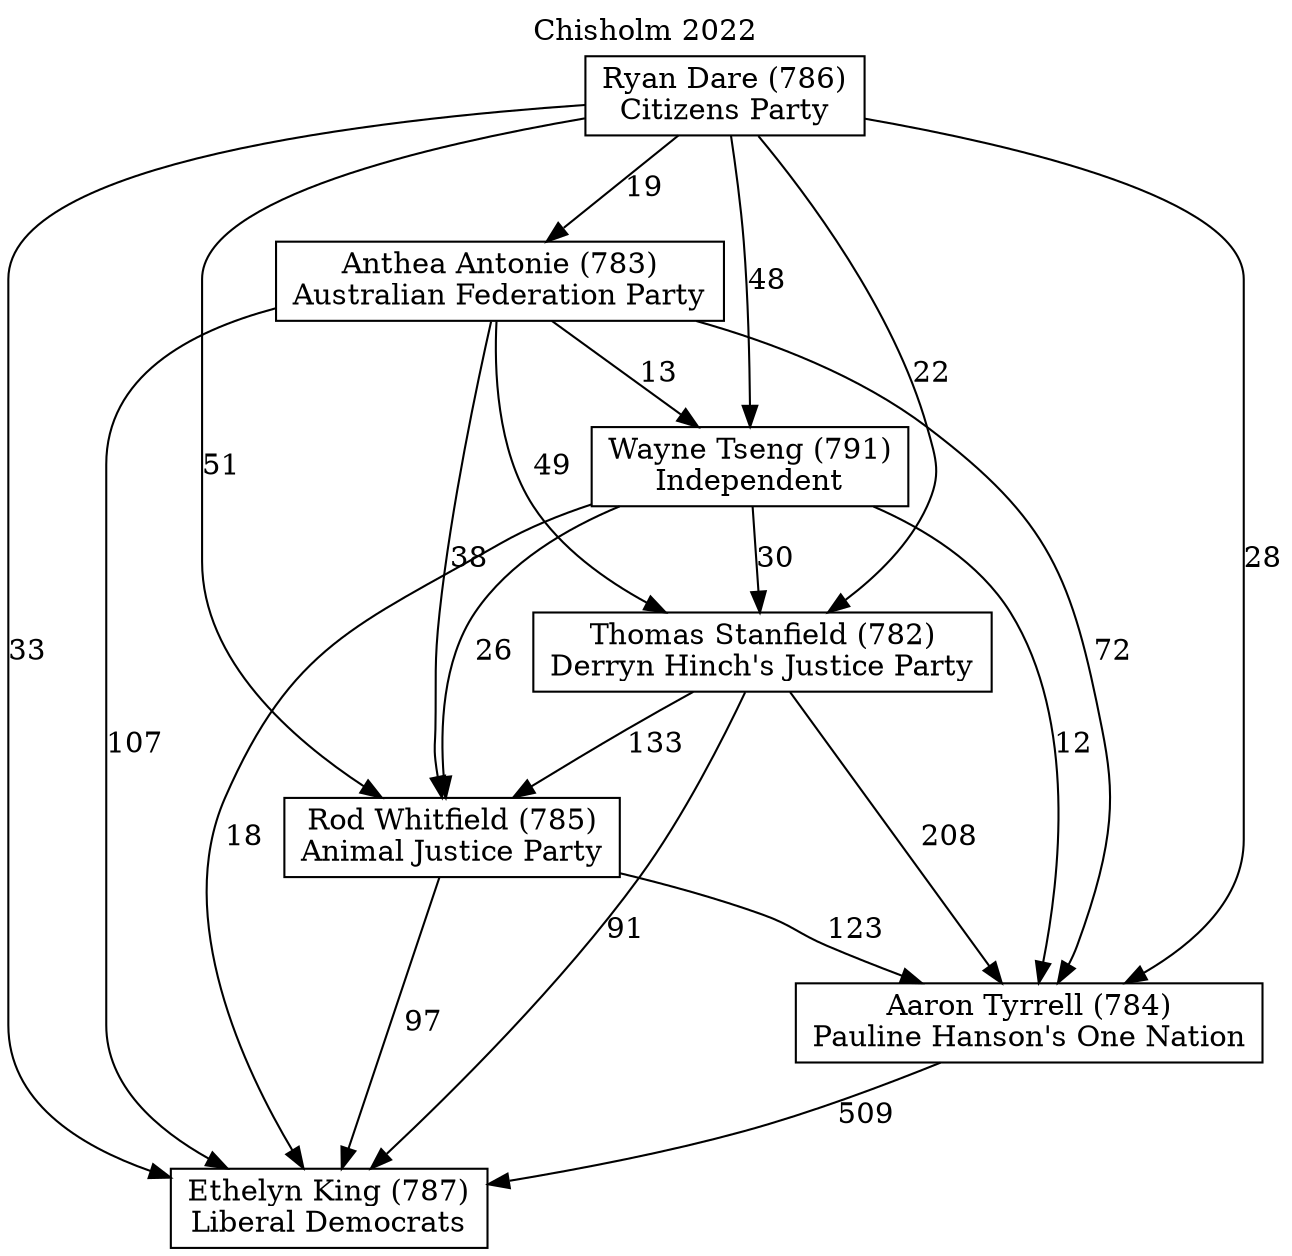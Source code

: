 // House preference flow
digraph "Ethelyn King (787)_Chisholm_2022" {
	graph [label="Chisholm 2022" labelloc=t mclimit=10]
	node [shape=box]
	"Rod Whitfield (785)" [label="Rod Whitfield (785)
Animal Justice Party"]
	"Ethelyn King (787)" [label="Ethelyn King (787)
Liberal Democrats"]
	"Anthea Antonie (783)" [label="Anthea Antonie (783)
Australian Federation Party"]
	"Wayne Tseng (791)" [label="Wayne Tseng (791)
Independent"]
	"Aaron Tyrrell (784)" [label="Aaron Tyrrell (784)
Pauline Hanson's One Nation"]
	"Ryan Dare (786)" [label="Ryan Dare (786)
Citizens Party"]
	"Thomas Stanfield (782)" [label="Thomas Stanfield (782)
Derryn Hinch's Justice Party"]
	"Ryan Dare (786)" -> "Rod Whitfield (785)" [label=51]
	"Ryan Dare (786)" -> "Ethelyn King (787)" [label=33]
	"Aaron Tyrrell (784)" -> "Ethelyn King (787)" [label=509]
	"Wayne Tseng (791)" -> "Rod Whitfield (785)" [label=26]
	"Thomas Stanfield (782)" -> "Ethelyn King (787)" [label=91]
	"Anthea Antonie (783)" -> "Thomas Stanfield (782)" [label=49]
	"Wayne Tseng (791)" -> "Aaron Tyrrell (784)" [label=12]
	"Rod Whitfield (785)" -> "Aaron Tyrrell (784)" [label=123]
	"Ryan Dare (786)" -> "Thomas Stanfield (782)" [label=22]
	"Wayne Tseng (791)" -> "Thomas Stanfield (782)" [label=30]
	"Thomas Stanfield (782)" -> "Aaron Tyrrell (784)" [label=208]
	"Ryan Dare (786)" -> "Aaron Tyrrell (784)" [label=28]
	"Anthea Antonie (783)" -> "Rod Whitfield (785)" [label=38]
	"Ryan Dare (786)" -> "Wayne Tseng (791)" [label=48]
	"Wayne Tseng (791)" -> "Ethelyn King (787)" [label=18]
	"Thomas Stanfield (782)" -> "Rod Whitfield (785)" [label=133]
	"Anthea Antonie (783)" -> "Aaron Tyrrell (784)" [label=72]
	"Ryan Dare (786)" -> "Anthea Antonie (783)" [label=19]
	"Rod Whitfield (785)" -> "Ethelyn King (787)" [label=97]
	"Anthea Antonie (783)" -> "Ethelyn King (787)" [label=107]
	"Anthea Antonie (783)" -> "Wayne Tseng (791)" [label=13]
}
